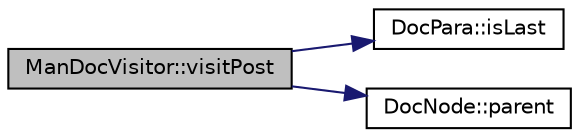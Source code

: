 digraph "ManDocVisitor::visitPost"
{
 // LATEX_PDF_SIZE
  edge [fontname="Helvetica",fontsize="10",labelfontname="Helvetica",labelfontsize="10"];
  node [fontname="Helvetica",fontsize="10",shape=record];
  rankdir="LR";
  Node1 [label="ManDocVisitor::visitPost",height=0.2,width=0.4,color="black", fillcolor="grey75", style="filled", fontcolor="black",tooltip=" "];
  Node1 -> Node2 [color="midnightblue",fontsize="10",style="solid",fontname="Helvetica"];
  Node2 [label="DocPara::isLast",height=0.2,width=0.4,color="black", fillcolor="white", style="filled",URL="$classDocPara.html#a32a474477c8d44117a82964eeac50e53",tooltip=" "];
  Node1 -> Node3 [color="midnightblue",fontsize="10",style="solid",fontname="Helvetica"];
  Node3 [label="DocNode::parent",height=0.2,width=0.4,color="black", fillcolor="white", style="filled",URL="$classDocNode.html#a19c40a3c8e9e449616707f48e252b02e",tooltip=" "];
}
